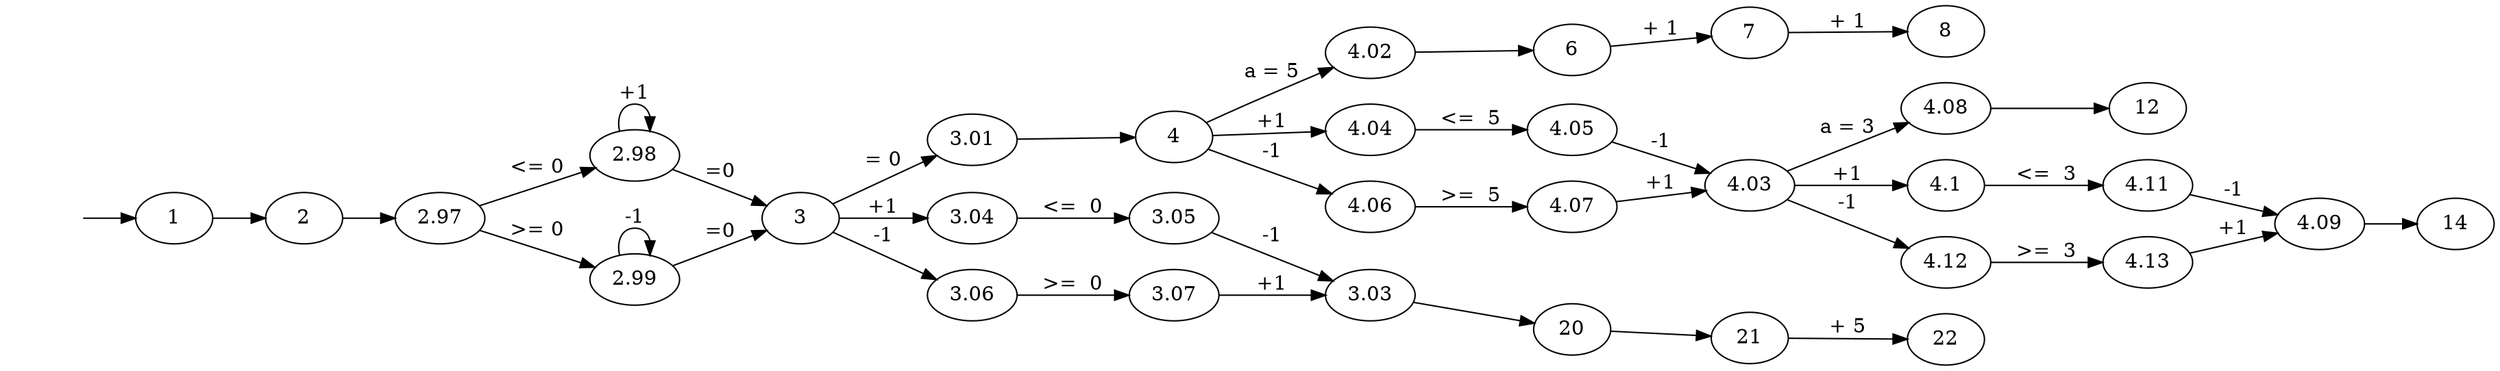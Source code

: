 digraph G {
		rankdir=LR
		Q0[label="1"];
		Q1[label="2"];
		Q2[label="3"];
		Q3[label="2.97"];
		Q4[label="2.98"];
		Q5[label="2.99"];
		Q6[label="3.01"];
		Q7[label="4"];
		Q8[label="4.02"];
		Q9[label="6"];
		Q10[label="7"];
		Q11[label="8"];
		Q12[label="4.04"];
		Q13[label="4.05"];
		Q14[label="4.06"];
		Q15[label="4.07"];
		Q16[label="4.03"];
		Q17[label="4.08"];
		Q18[label="12"];
		Q19[label="4.1"];
		Q20[label="4.11"];
		Q21[label="4.12"];
		Q22[label="4.13"];
		Q23[label="4.09"];
		Q24[label="14"];
		Q25[label="3.03"];
		Q26[label="20"];
		Q27[label="21"];
		Q28[label="22"];
		Q29[label="3.04"];
		Q30[label="3.05"];
		Q31[label="3.06"];
		Q32[label="3.07"];
		Qi[style=invis];
		Qi -> Q0 [label=""]
		Q0 -> Q1 [label=""]
		Q3 -> Q4 [label="<= 0"]
		Q4 -> Q4 [label="+1"]
		Q4 -> Q2 [label="=0"]
		Q3 -> Q5 [label=">= 0"]
		Q5 -> Q5 [label="-1"]
		Q5 -> Q2 [label="=0"]
		Q1 -> Q3 [label=""]
		Q6 -> Q7 [label=""]
		Q7 -> Q8 [label="a = 5"]
		Q8 -> Q9 [label=""]
		Q9 -> Q10 [label="+ 1"]
		Q10 -> Q11 [label="+ 1"]
		Q7 -> Q12 [label="+1"]
		Q12 -> Q13 [label="<=  5"]
		Q13 -> Q16 [label="-1"]
		Q7 -> Q14 [label="-1"]
		Q14 -> Q15 [label=">=  5"]
		Q15 -> Q16 [label="+1"]
		Q16 -> Q17 [label="a = 3"]
		Q17 -> Q18 [label=""]
		Q16 -> Q19 [label="+1"]
		Q19 -> Q20 [label="<=  3"]
		Q20 -> Q23 [label="-1"]
		Q16 -> Q21 [label="-1"]
		Q21 -> Q22 [label=">=  3"]
		Q22 -> Q23 [label="+1"]
		Q23 -> Q24 [label=""]
		Q25 -> Q26 [label=""]
		Q26 -> Q27 [label=""]
		Q27 -> Q28 [label="+ 5"]
		Q2 -> Q6 [label="= 0"]
		Q2 -> Q29 [label="+1"]
		Q29 -> Q30 [label="<=  0"]
		Q30 -> Q25 [label="-1"]
		Q2 -> Q31 [label="-1"]
		Q31 -> Q32 [label=">=  0"]
		Q32 -> Q25 [label="+1"]
		
}